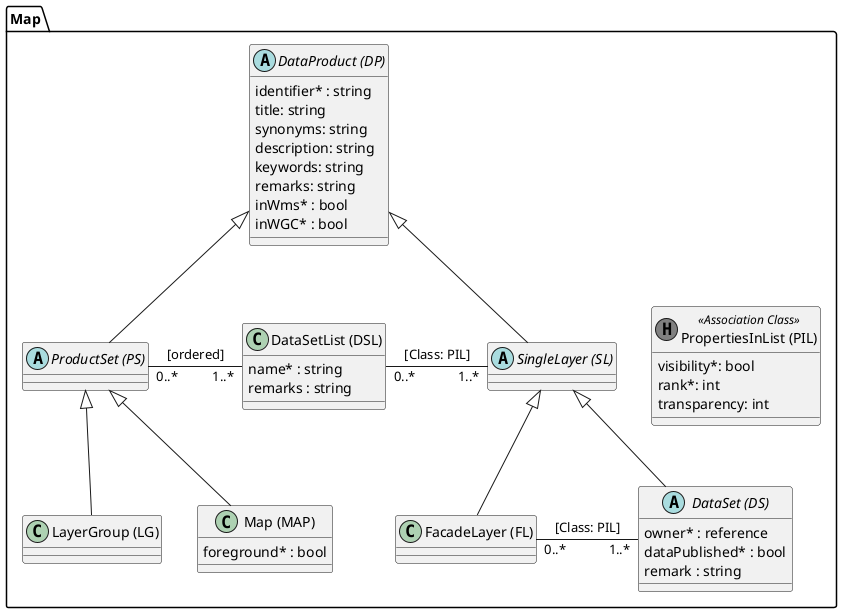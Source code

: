@startuml
package Map {
  abstract class "DataProduct (DP)" as dp {
      identifier* : string
      title: string
      synonyms: string
      description: string
      keywords: string
      remarks: string
      inWms* : bool
      inWGC* : bool
  }
  
  abstract class "ProductSet (PS)" as ps
  class "LayerGroup (LG)" as lg

  class "Map (MAP)" as map {
    foreground* : bool
  }
  
  class "DataSetList (DSL)" as dsl {
    name* : string
    remarks : string
  }
  
  abstract class "SingleLayer (SL)" as sl
  class "FacadeLayer (FL)" as fl
  abstract class "DataSet (DS)" as ds {
    owner* : reference
    dataPublished* : bool
    remark : string
  }
  
  class "PropertiesInList (PIL)" as pil << (H, grey) Association Class >> {
  	visibility*: bool
    rank*: int
    transparency: int
  }
  
  dp <|-- ps
  ps <|-- lg
  ps <|-- map
  
  dp <|-- sl
  sl <|-- ds
  sl <|-- fl
  
  ps "0..*" - "1..*" dsl : [ordered]
  
  dsl "0..*" - "1..*" sl : [Class: PIL]  
  fl "0..*" - "1..*" ds : [Class: PIL]
  
  ' layout help
  sl -[hidden]> pil
}
@enduml
